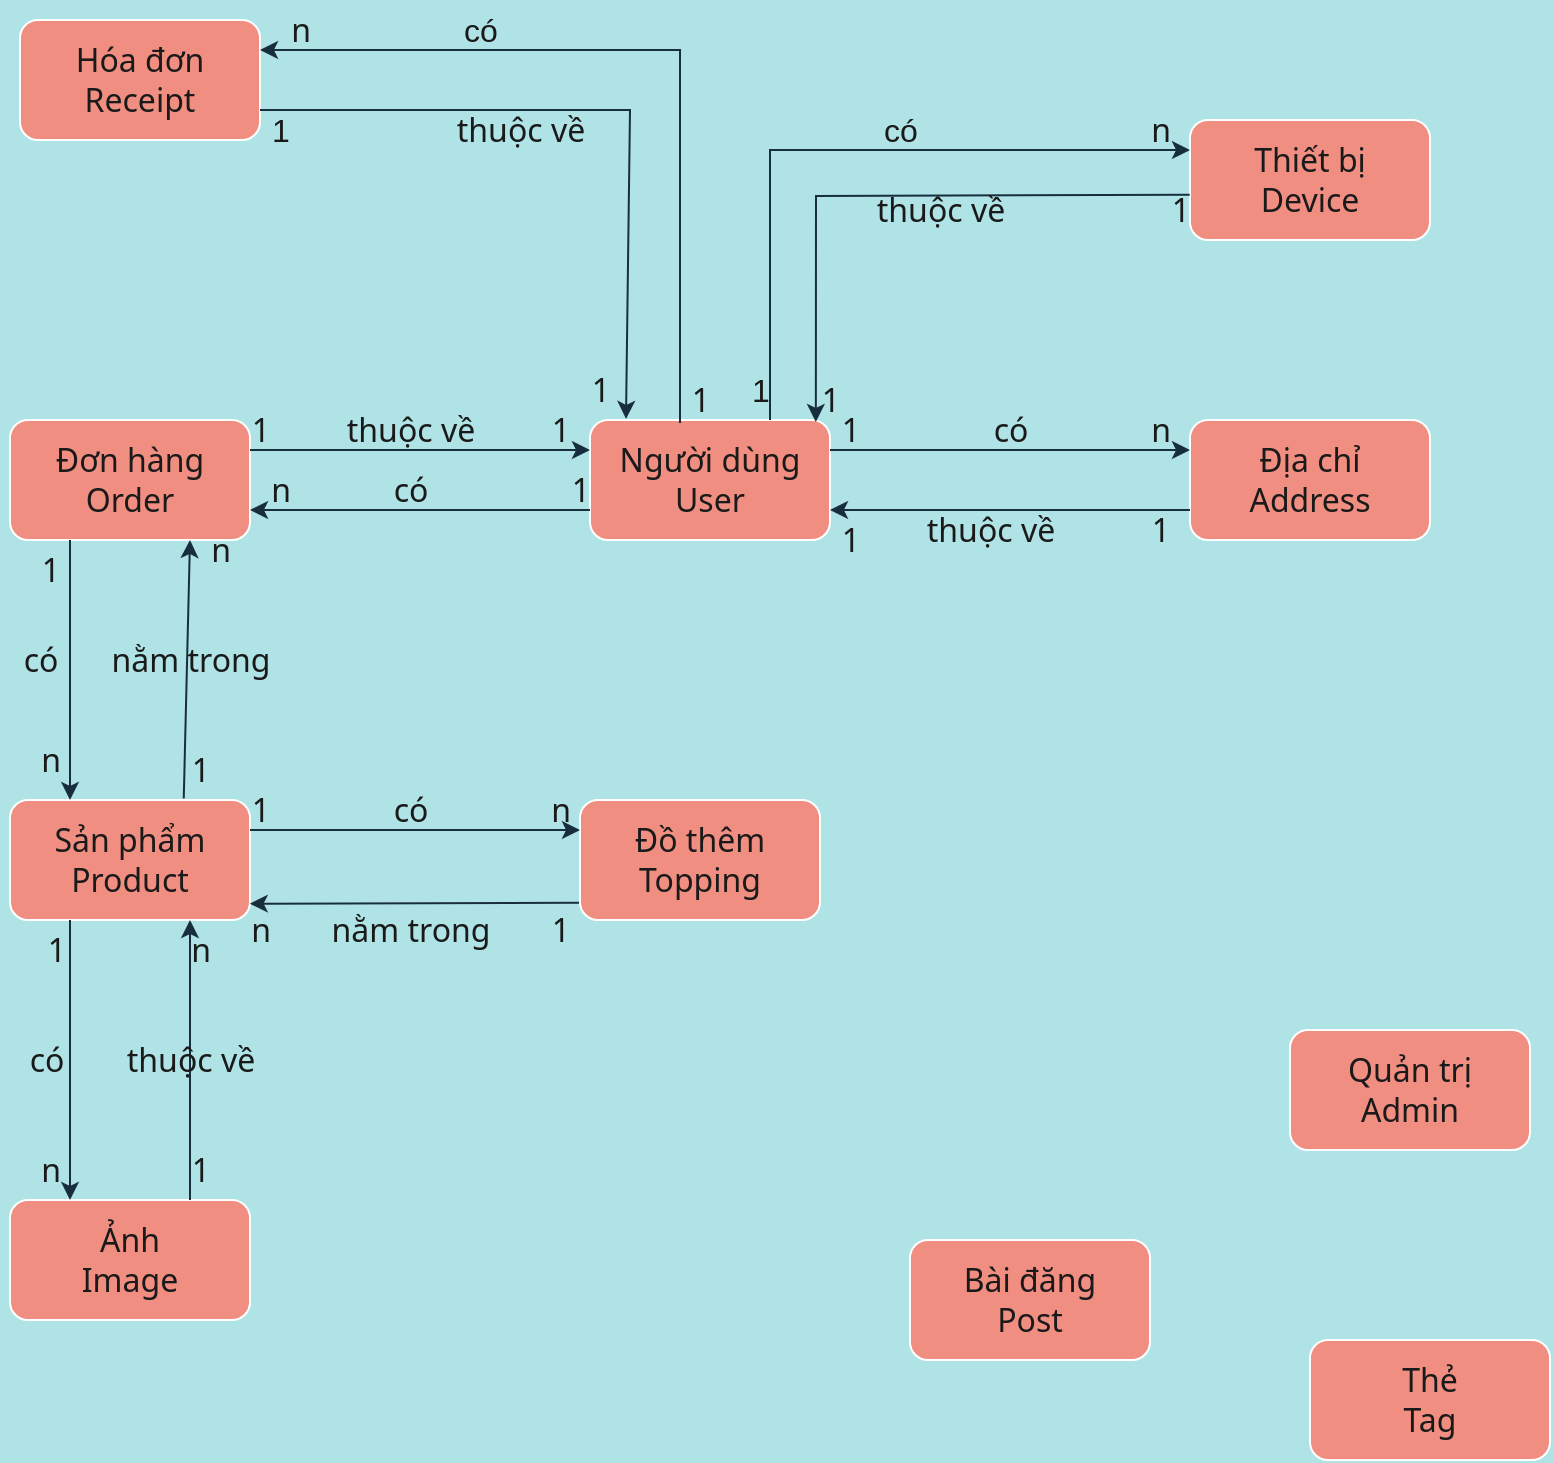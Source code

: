 <mxfile version="20.2.7" type="github">
  <diagram id="9iU1oCxTGIGdsVArA7x9" name="Trang-1">
    <mxGraphModel dx="2036" dy="726" grid="1" gridSize="10" guides="1" tooltips="1" connect="1" arrows="1" fold="1" page="1" pageScale="1" pageWidth="827" pageHeight="1169" background="#B0E3E6" math="0" shadow="0">
      <root>
        <mxCell id="0" />
        <mxCell id="1" parent="0" />
        <mxCell id="hp0mDdn3gR790WJfESx1-4" value="&lt;span style=&quot;font-family: &amp;quot;Segoe UI&amp;quot;;&quot;&gt;Người dùng&lt;br&gt;User&lt;br&gt;&lt;/span&gt;" style="rounded=1;whiteSpace=wrap;html=1;fontSize=16;fontColor=#1A1A1A;strokeColor=#FFFFFF;fillColor=#F08E81;" vertex="1" parent="1">
          <mxGeometry x="-100" y="450" width="120" height="60" as="geometry" />
        </mxCell>
        <mxCell id="hp0mDdn3gR790WJfESx1-5" value="&lt;span style=&quot;font-family: &amp;quot;Segoe UI&amp;quot;;&quot;&gt;Thiết bị&lt;br&gt;Device&lt;/span&gt;" style="rounded=1;whiteSpace=wrap;html=1;fontSize=16;fontColor=#1A1A1A;strokeColor=#FFFFFF;fillColor=#F08E81;" vertex="1" parent="1">
          <mxGeometry x="200" y="300" width="120" height="60" as="geometry" />
        </mxCell>
        <mxCell id="hp0mDdn3gR790WJfESx1-7" value="1" style="text;html=1;align=center;verticalAlign=middle;resizable=0;points=[];autosize=1;strokeColor=none;fillColor=none;fontSize=16;fontColor=#1A1A1A;" vertex="1" parent="1">
          <mxGeometry x="-30" y="420" width="30" height="30" as="geometry" />
        </mxCell>
        <mxCell id="hp0mDdn3gR790WJfESx1-9" value="" style="endArrow=classic;html=1;rounded=0;fontColor=#1A1A1A;strokeColor=#182E3E;exitX=0.75;exitY=0;exitDx=0;exitDy=0;entryX=0;entryY=0.25;entryDx=0;entryDy=0;" edge="1" parent="1" source="hp0mDdn3gR790WJfESx1-4" target="hp0mDdn3gR790WJfESx1-5">
          <mxGeometry width="50" height="50" relative="1" as="geometry">
            <mxPoint x="410" y="340" as="sourcePoint" />
            <mxPoint x="520" y="290" as="targetPoint" />
            <Array as="points">
              <mxPoint x="-10" y="315" />
            </Array>
          </mxGeometry>
        </mxCell>
        <mxCell id="hp0mDdn3gR790WJfESx1-11" value="&lt;font style=&quot;font-size: 16px;&quot;&gt;có&lt;/font&gt;" style="text;html=1;align=center;verticalAlign=middle;resizable=0;points=[];autosize=1;strokeColor=none;fillColor=none;fontColor=#1A1A1A;" vertex="1" parent="1">
          <mxGeometry x="35" y="290" width="40" height="30" as="geometry" />
        </mxCell>
        <mxCell id="hp0mDdn3gR790WJfESx1-12" value="&lt;font style=&quot;font-size: 16px;&quot;&gt;n&lt;/font&gt;" style="text;html=1;align=center;verticalAlign=middle;resizable=0;points=[];autosize=1;strokeColor=none;fillColor=none;fontSize=13;fontFamily=Segoe UI;fontColor=#1A1A1A;" vertex="1" parent="1">
          <mxGeometry x="170" y="290" width="30" height="30" as="geometry" />
        </mxCell>
        <mxCell id="hp0mDdn3gR790WJfESx1-13" value="&lt;span style=&quot;font-family: &amp;quot;Segoe UI&amp;quot;;&quot;&gt;Địa chỉ&lt;br&gt;Address&lt;/span&gt;" style="rounded=1;whiteSpace=wrap;html=1;fontSize=16;fontColor=#1A1A1A;strokeColor=#FFFFFF;fillColor=#F08E81;" vertex="1" parent="1">
          <mxGeometry x="200" y="450" width="120" height="60" as="geometry" />
        </mxCell>
        <mxCell id="hp0mDdn3gR790WJfESx1-14" value="" style="endArrow=classic;html=1;rounded=0;fontFamily=Segoe UI;fontSource=https%3A%2F%2Ffonts.googleapis.com%2Fcss%3Ffamily%3DSegoe%2BUI;fontSize=16;fontColor=#1A1A1A;strokeColor=#182E3E;exitX=1;exitY=0.25;exitDx=0;exitDy=0;entryX=0;entryY=0.25;entryDx=0;entryDy=0;" edge="1" parent="1" source="hp0mDdn3gR790WJfESx1-4" target="hp0mDdn3gR790WJfESx1-13">
          <mxGeometry width="50" height="50" relative="1" as="geometry">
            <mxPoint x="70" y="460" as="sourcePoint" />
            <mxPoint x="120" y="410" as="targetPoint" />
          </mxGeometry>
        </mxCell>
        <mxCell id="hp0mDdn3gR790WJfESx1-15" value="" style="endArrow=classic;html=1;rounded=0;fontFamily=Segoe UI;fontSource=https%3A%2F%2Ffonts.googleapis.com%2Fcss%3Ffamily%3DSegoe%2BUI;fontSize=16;fontColor=#1A1A1A;strokeColor=#182E3E;exitX=-0.001;exitY=0.622;exitDx=0;exitDy=0;entryX=0.941;entryY=0.016;entryDx=0;entryDy=0;exitPerimeter=0;entryPerimeter=0;" edge="1" parent="1" source="hp0mDdn3gR790WJfESx1-5" target="hp0mDdn3gR790WJfESx1-4">
          <mxGeometry width="50" height="50" relative="1" as="geometry">
            <mxPoint x="30" y="475.0" as="sourcePoint" />
            <mxPoint x="210" y="475.0" as="targetPoint" />
            <Array as="points">
              <mxPoint x="13" y="338" />
            </Array>
          </mxGeometry>
        </mxCell>
        <mxCell id="hp0mDdn3gR790WJfESx1-16" value="1" style="text;html=1;align=center;verticalAlign=middle;resizable=0;points=[];autosize=1;strokeColor=none;fillColor=none;fontSize=16;fontFamily=Segoe UI;fontColor=#1A1A1A;" vertex="1" parent="1">
          <mxGeometry x="180" y="330" width="30" height="30" as="geometry" />
        </mxCell>
        <mxCell id="hp0mDdn3gR790WJfESx1-17" value="1" style="text;html=1;align=center;verticalAlign=middle;resizable=0;points=[];autosize=1;strokeColor=none;fillColor=none;fontSize=16;fontFamily=Segoe UI;fontColor=#1A1A1A;" vertex="1" parent="1">
          <mxGeometry x="5" y="425" width="30" height="30" as="geometry" />
        </mxCell>
        <mxCell id="hp0mDdn3gR790WJfESx1-18" value="thuộc về" style="text;html=1;align=center;verticalAlign=middle;resizable=0;points=[];autosize=1;strokeColor=none;fillColor=none;fontSize=16;fontFamily=Segoe UI;fontColor=#1A1A1A;" vertex="1" parent="1">
          <mxGeometry x="35" y="330" width="80" height="30" as="geometry" />
        </mxCell>
        <mxCell id="hp0mDdn3gR790WJfESx1-19" value="1" style="text;html=1;align=center;verticalAlign=middle;resizable=0;points=[];autosize=1;strokeColor=none;fillColor=none;fontSize=16;fontFamily=Segoe UI;fontColor=#1A1A1A;" vertex="1" parent="1">
          <mxGeometry x="15" y="440" width="30" height="30" as="geometry" />
        </mxCell>
        <mxCell id="hp0mDdn3gR790WJfESx1-20" value="n" style="text;html=1;align=center;verticalAlign=middle;resizable=0;points=[];autosize=1;strokeColor=none;fillColor=none;fontSize=16;fontFamily=Segoe UI;fontColor=#1A1A1A;" vertex="1" parent="1">
          <mxGeometry x="170" y="440" width="30" height="30" as="geometry" />
        </mxCell>
        <mxCell id="hp0mDdn3gR790WJfESx1-21" value="" style="endArrow=classic;html=1;rounded=0;fontFamily=Segoe UI;fontSource=https%3A%2F%2Ffonts.googleapis.com%2Fcss%3Ffamily%3DSegoe%2BUI;fontSize=16;fontColor=#1A1A1A;strokeColor=#182E3E;exitX=0;exitY=0.75;exitDx=0;exitDy=0;entryX=1;entryY=0.75;entryDx=0;entryDy=0;" edge="1" parent="1" source="hp0mDdn3gR790WJfESx1-13" target="hp0mDdn3gR790WJfESx1-4">
          <mxGeometry width="50" height="50" relative="1" as="geometry">
            <mxPoint x="210" y="475.0" as="sourcePoint" />
            <mxPoint x="30" y="475.0" as="targetPoint" />
          </mxGeometry>
        </mxCell>
        <mxCell id="hp0mDdn3gR790WJfESx1-22" value="có" style="text;html=1;align=center;verticalAlign=middle;resizable=0;points=[];autosize=1;strokeColor=none;fillColor=none;fontSize=16;fontFamily=Segoe UI;fontColor=#1A1A1A;" vertex="1" parent="1">
          <mxGeometry x="90" y="440" width="40" height="30" as="geometry" />
        </mxCell>
        <mxCell id="hp0mDdn3gR790WJfESx1-23" value="1" style="text;html=1;align=center;verticalAlign=middle;resizable=0;points=[];autosize=1;strokeColor=none;fillColor=none;fontSize=16;fontFamily=Segoe UI;fontColor=#1A1A1A;" vertex="1" parent="1">
          <mxGeometry x="170" y="490" width="30" height="30" as="geometry" />
        </mxCell>
        <mxCell id="hp0mDdn3gR790WJfESx1-24" value="1" style="text;html=1;align=center;verticalAlign=middle;resizable=0;points=[];autosize=1;strokeColor=none;fillColor=none;fontSize=16;fontFamily=Segoe UI;fontColor=#1A1A1A;" vertex="1" parent="1">
          <mxGeometry x="15" y="495" width="30" height="30" as="geometry" />
        </mxCell>
        <mxCell id="hp0mDdn3gR790WJfESx1-25" value="thuộc về" style="text;html=1;align=center;verticalAlign=middle;resizable=0;points=[];autosize=1;strokeColor=none;fillColor=none;fontSize=16;fontFamily=Segoe UI;fontColor=#1A1A1A;" vertex="1" parent="1">
          <mxGeometry x="60" y="490" width="80" height="30" as="geometry" />
        </mxCell>
        <mxCell id="hp0mDdn3gR790WJfESx1-26" value="&lt;font face=&quot;Segoe UI&quot;&gt;Đơn hàng&lt;br&gt;Order&lt;/font&gt;" style="rounded=1;whiteSpace=wrap;html=1;fontSize=16;fontColor=#1A1A1A;strokeColor=#FFFFFF;fillColor=#F08E81;" vertex="1" parent="1">
          <mxGeometry x="-390" y="450" width="120" height="60" as="geometry" />
        </mxCell>
        <mxCell id="hp0mDdn3gR790WJfESx1-27" value="" style="endArrow=classic;html=1;rounded=0;fontFamily=Segoe UI;fontSource=https%3A%2F%2Ffonts.googleapis.com%2Fcss%3Ffamily%3DSegoe%2BUI;fontSize=16;fontColor=#1A1A1A;strokeColor=#182E3E;exitX=1;exitY=0.25;exitDx=0;exitDy=0;entryX=0;entryY=0.25;entryDx=0;entryDy=0;" edge="1" parent="1" source="hp0mDdn3gR790WJfESx1-26" target="hp0mDdn3gR790WJfESx1-4">
          <mxGeometry width="50" height="50" relative="1" as="geometry">
            <mxPoint x="30" y="475.0" as="sourcePoint" />
            <mxPoint x="210" y="475.0" as="targetPoint" />
          </mxGeometry>
        </mxCell>
        <mxCell id="hp0mDdn3gR790WJfESx1-28" value="1" style="text;html=1;align=center;verticalAlign=middle;resizable=0;points=[];autosize=1;strokeColor=none;fillColor=none;fontSize=16;fontFamily=Segoe UI;fontColor=#1A1A1A;" vertex="1" parent="1">
          <mxGeometry x="-280" y="440" width="30" height="30" as="geometry" />
        </mxCell>
        <mxCell id="hp0mDdn3gR790WJfESx1-29" value="1" style="text;html=1;align=center;verticalAlign=middle;resizable=0;points=[];autosize=1;strokeColor=none;fillColor=none;fontSize=16;fontFamily=Segoe UI;fontColor=#1A1A1A;" vertex="1" parent="1">
          <mxGeometry x="-130" y="440" width="30" height="30" as="geometry" />
        </mxCell>
        <mxCell id="hp0mDdn3gR790WJfESx1-30" value="thuộc về" style="text;html=1;align=center;verticalAlign=middle;resizable=0;points=[];autosize=1;strokeColor=none;fillColor=none;fontSize=16;fontFamily=Segoe UI;fontColor=#1A1A1A;" vertex="1" parent="1">
          <mxGeometry x="-230" y="440" width="80" height="30" as="geometry" />
        </mxCell>
        <mxCell id="hp0mDdn3gR790WJfESx1-31" value="" style="endArrow=classic;html=1;rounded=0;fontFamily=Segoe UI;fontSource=https%3A%2F%2Ffonts.googleapis.com%2Fcss%3Ffamily%3DSegoe%2BUI;fontSize=16;fontColor=#1A1A1A;strokeColor=#182E3E;exitX=0;exitY=0.75;exitDx=0;exitDy=0;entryX=1;entryY=0.75;entryDx=0;entryDy=0;" edge="1" parent="1" source="hp0mDdn3gR790WJfESx1-4" target="hp0mDdn3gR790WJfESx1-26">
          <mxGeometry width="50" height="50" relative="1" as="geometry">
            <mxPoint x="-100" y="530" as="sourcePoint" />
            <mxPoint x="-270" y="500" as="targetPoint" />
          </mxGeometry>
        </mxCell>
        <mxCell id="hp0mDdn3gR790WJfESx1-32" value="n" style="text;html=1;align=center;verticalAlign=middle;resizable=0;points=[];autosize=1;strokeColor=none;fillColor=none;fontSize=16;fontFamily=Segoe UI;fontColor=#1A1A1A;" vertex="1" parent="1">
          <mxGeometry x="-270" y="470" width="30" height="30" as="geometry" />
        </mxCell>
        <mxCell id="hp0mDdn3gR790WJfESx1-33" value="1" style="text;html=1;align=center;verticalAlign=middle;resizable=0;points=[];autosize=1;strokeColor=none;fillColor=none;fontSize=16;fontFamily=Segoe UI;fontColor=#1A1A1A;" vertex="1" parent="1">
          <mxGeometry x="-120" y="470" width="30" height="30" as="geometry" />
        </mxCell>
        <mxCell id="hp0mDdn3gR790WJfESx1-34" value="có" style="text;html=1;align=center;verticalAlign=middle;resizable=0;points=[];autosize=1;strokeColor=none;fillColor=none;fontSize=16;fontFamily=Segoe UI;fontColor=#1A1A1A;" vertex="1" parent="1">
          <mxGeometry x="-210" y="470" width="40" height="30" as="geometry" />
        </mxCell>
        <mxCell id="hp0mDdn3gR790WJfESx1-35" value="&lt;font face=&quot;Segoe UI&quot;&gt;Sản phẩm&lt;br&gt;Product&lt;br&gt;&lt;/font&gt;" style="rounded=1;whiteSpace=wrap;html=1;fontSize=16;fontColor=#1A1A1A;strokeColor=#FFFFFF;fillColor=#F08E81;" vertex="1" parent="1">
          <mxGeometry x="-390" y="640" width="120" height="60" as="geometry" />
        </mxCell>
        <mxCell id="hp0mDdn3gR790WJfESx1-36" value="" style="endArrow=classic;html=1;rounded=0;fontFamily=Segoe UI;fontSource=https%3A%2F%2Ffonts.googleapis.com%2Fcss%3Ffamily%3DSegoe%2BUI;fontSize=16;fontColor=#1A1A1A;strokeColor=#182E3E;exitX=0.25;exitY=1;exitDx=0;exitDy=0;entryX=0.25;entryY=0;entryDx=0;entryDy=0;" edge="1" parent="1" source="hp0mDdn3gR790WJfESx1-26" target="hp0mDdn3gR790WJfESx1-35">
          <mxGeometry width="50" height="50" relative="1" as="geometry">
            <mxPoint x="-90" y="505.0" as="sourcePoint" />
            <mxPoint x="-260" y="505.0" as="targetPoint" />
          </mxGeometry>
        </mxCell>
        <mxCell id="hp0mDdn3gR790WJfESx1-37" value="1" style="text;html=1;align=center;verticalAlign=middle;resizable=0;points=[];autosize=1;strokeColor=none;fillColor=none;fontSize=16;fontFamily=Segoe UI;fontColor=#1A1A1A;" vertex="1" parent="1">
          <mxGeometry x="-385" y="510" width="30" height="30" as="geometry" />
        </mxCell>
        <mxCell id="hp0mDdn3gR790WJfESx1-38" value="n" style="text;html=1;align=center;verticalAlign=middle;resizable=0;points=[];autosize=1;strokeColor=none;fillColor=none;fontSize=16;fontFamily=Segoe UI;fontColor=#1A1A1A;" vertex="1" parent="1">
          <mxGeometry x="-385" y="605" width="30" height="30" as="geometry" />
        </mxCell>
        <mxCell id="hp0mDdn3gR790WJfESx1-39" value="có" style="text;html=1;align=center;verticalAlign=middle;resizable=0;points=[];autosize=1;strokeColor=none;fillColor=none;fontSize=16;fontFamily=Segoe UI;fontColor=#1A1A1A;" vertex="1" parent="1">
          <mxGeometry x="-395" y="554.5" width="40" height="30" as="geometry" />
        </mxCell>
        <mxCell id="hp0mDdn3gR790WJfESx1-41" value="" style="endArrow=classic;html=1;rounded=0;fontFamily=Segoe UI;fontSource=https%3A%2F%2Ffonts.googleapis.com%2Fcss%3Ffamily%3DSegoe%2BUI;fontSize=16;fontColor=#1A1A1A;strokeColor=#182E3E;exitX=0.724;exitY=-0.013;exitDx=0;exitDy=0;entryX=0.75;entryY=1;entryDx=0;entryDy=0;exitPerimeter=0;" edge="1" parent="1" source="hp0mDdn3gR790WJfESx1-35" target="hp0mDdn3gR790WJfESx1-26">
          <mxGeometry width="50" height="50" relative="1" as="geometry">
            <mxPoint x="-305" y="640" as="sourcePoint" />
            <mxPoint x="-305" y="510" as="targetPoint" />
          </mxGeometry>
        </mxCell>
        <mxCell id="hp0mDdn3gR790WJfESx1-42" value="n" style="text;html=1;align=center;verticalAlign=middle;resizable=0;points=[];autosize=1;strokeColor=none;fillColor=none;fontSize=16;fontFamily=Segoe UI;fontColor=#1A1A1A;" vertex="1" parent="1">
          <mxGeometry x="-300" y="500" width="30" height="30" as="geometry" />
        </mxCell>
        <mxCell id="hp0mDdn3gR790WJfESx1-43" value="1" style="text;html=1;align=center;verticalAlign=middle;resizable=0;points=[];autosize=1;strokeColor=none;fillColor=none;fontSize=16;fontFamily=Segoe UI;fontColor=#1A1A1A;" vertex="1" parent="1">
          <mxGeometry x="-310" y="610" width="30" height="30" as="geometry" />
        </mxCell>
        <mxCell id="hp0mDdn3gR790WJfESx1-44" value="nằm trong" style="text;html=1;align=center;verticalAlign=middle;resizable=0;points=[];autosize=1;strokeColor=none;fillColor=none;fontSize=16;fontFamily=Segoe UI;fontColor=#1A1A1A;" vertex="1" parent="1">
          <mxGeometry x="-350" y="554.5" width="100" height="30" as="geometry" />
        </mxCell>
        <mxCell id="hp0mDdn3gR790WJfESx1-46" value="&lt;font face=&quot;Segoe UI&quot;&gt;Đồ thêm&lt;br&gt;Topping&lt;br&gt;&lt;/font&gt;" style="rounded=1;whiteSpace=wrap;html=1;fontSize=16;fontColor=#1A1A1A;strokeColor=#FFFFFF;fillColor=#F08E81;" vertex="1" parent="1">
          <mxGeometry x="-105" y="640" width="120" height="60" as="geometry" />
        </mxCell>
        <mxCell id="hp0mDdn3gR790WJfESx1-47" value="" style="endArrow=classic;html=1;rounded=0;fontFamily=Segoe UI;fontSource=https%3A%2F%2Ffonts.googleapis.com%2Fcss%3Ffamily%3DSegoe%2BUI;fontSize=16;fontColor=#1A1A1A;strokeColor=#182E3E;entryX=0;entryY=0.25;entryDx=0;entryDy=0;exitX=1;exitY=0.25;exitDx=0;exitDy=0;" edge="1" parent="1" source="hp0mDdn3gR790WJfESx1-35" target="hp0mDdn3gR790WJfESx1-46">
          <mxGeometry width="50" height="50" relative="1" as="geometry">
            <mxPoint x="-270" y="660.0" as="sourcePoint" />
            <mxPoint x="-100" y="660.0" as="targetPoint" />
          </mxGeometry>
        </mxCell>
        <mxCell id="hp0mDdn3gR790WJfESx1-48" value="1" style="text;html=1;align=center;verticalAlign=middle;resizable=0;points=[];autosize=1;strokeColor=none;fillColor=none;fontSize=16;fontFamily=Segoe UI;fontColor=#1A1A1A;" vertex="1" parent="1">
          <mxGeometry x="-280" y="630" width="30" height="30" as="geometry" />
        </mxCell>
        <mxCell id="hp0mDdn3gR790WJfESx1-49" value="n" style="text;html=1;align=center;verticalAlign=middle;resizable=0;points=[];autosize=1;strokeColor=none;fillColor=none;fontSize=16;fontFamily=Segoe UI;fontColor=#1A1A1A;" vertex="1" parent="1">
          <mxGeometry x="-130" y="630" width="30" height="30" as="geometry" />
        </mxCell>
        <mxCell id="hp0mDdn3gR790WJfESx1-50" value="có" style="text;html=1;align=center;verticalAlign=middle;resizable=0;points=[];autosize=1;strokeColor=none;fillColor=none;fontSize=16;fontFamily=Segoe UI;fontColor=#1A1A1A;" vertex="1" parent="1">
          <mxGeometry x="-210" y="630" width="40" height="30" as="geometry" />
        </mxCell>
        <mxCell id="hp0mDdn3gR790WJfESx1-51" value="" style="endArrow=classic;html=1;rounded=0;fontFamily=Segoe UI;fontSource=https%3A%2F%2Ffonts.googleapis.com%2Fcss%3Ffamily%3DSegoe%2BUI;fontSize=16;fontColor=#1A1A1A;strokeColor=#182E3E;entryX=0.999;entryY=0.864;entryDx=0;entryDy=0;entryPerimeter=0;exitX=-0.004;exitY=0.856;exitDx=0;exitDy=0;exitPerimeter=0;" edge="1" parent="1" source="hp0mDdn3gR790WJfESx1-46" target="hp0mDdn3gR790WJfESx1-35">
          <mxGeometry width="50" height="50" relative="1" as="geometry">
            <mxPoint x="-100" y="690.0" as="sourcePoint" />
            <mxPoint x="-270" y="690.0" as="targetPoint" />
          </mxGeometry>
        </mxCell>
        <mxCell id="hp0mDdn3gR790WJfESx1-52" value="n" style="text;html=1;align=center;verticalAlign=middle;resizable=0;points=[];autosize=1;strokeColor=none;fillColor=none;fontSize=16;fontFamily=Segoe UI;fontColor=#1A1A1A;" vertex="1" parent="1">
          <mxGeometry x="-280" y="690" width="30" height="30" as="geometry" />
        </mxCell>
        <mxCell id="hp0mDdn3gR790WJfESx1-53" value="1" style="text;html=1;align=center;verticalAlign=middle;resizable=0;points=[];autosize=1;strokeColor=none;fillColor=none;fontSize=16;fontFamily=Segoe UI;fontColor=#1A1A1A;" vertex="1" parent="1">
          <mxGeometry x="-130" y="690" width="30" height="30" as="geometry" />
        </mxCell>
        <mxCell id="hp0mDdn3gR790WJfESx1-54" value="nằm trong" style="text;html=1;align=center;verticalAlign=middle;resizable=0;points=[];autosize=1;strokeColor=none;fillColor=none;fontSize=16;fontFamily=Segoe UI;fontColor=#1A1A1A;" vertex="1" parent="1">
          <mxGeometry x="-240" y="690" width="100" height="30" as="geometry" />
        </mxCell>
        <mxCell id="hp0mDdn3gR790WJfESx1-55" value="&lt;font face=&quot;Segoe UI&quot;&gt;Hóa đơn&lt;br&gt;Receipt&lt;br&gt;&lt;/font&gt;" style="rounded=1;whiteSpace=wrap;html=1;fontSize=16;fontColor=#1A1A1A;strokeColor=#FFFFFF;fillColor=#F08E81;" vertex="1" parent="1">
          <mxGeometry x="-385" y="250" width="120" height="60" as="geometry" />
        </mxCell>
        <mxCell id="hp0mDdn3gR790WJfESx1-56" value="1" style="text;html=1;align=center;verticalAlign=middle;resizable=0;points=[];autosize=1;strokeColor=none;fillColor=none;fontSize=16;fontColor=#1A1A1A;" vertex="1" parent="1">
          <mxGeometry x="-270" y="290" width="30" height="30" as="geometry" />
        </mxCell>
        <mxCell id="hp0mDdn3gR790WJfESx1-57" value="" style="endArrow=classic;html=1;rounded=0;fontColor=#1A1A1A;strokeColor=#182E3E;entryX=1;entryY=0.25;entryDx=0;entryDy=0;exitX=0.375;exitY=0.026;exitDx=0;exitDy=0;exitPerimeter=0;" edge="1" parent="1" source="hp0mDdn3gR790WJfESx1-4" target="hp0mDdn3gR790WJfESx1-55">
          <mxGeometry width="50" height="50" relative="1" as="geometry">
            <mxPoint x="-56" y="450" as="sourcePoint" />
            <mxPoint x="-10" y="265" as="targetPoint" />
            <Array as="points">
              <mxPoint x="-55" y="265" />
            </Array>
          </mxGeometry>
        </mxCell>
        <mxCell id="hp0mDdn3gR790WJfESx1-58" value="&lt;font style=&quot;font-size: 16px;&quot;&gt;có&lt;/font&gt;" style="text;html=1;align=center;verticalAlign=middle;resizable=0;points=[];autosize=1;strokeColor=none;fillColor=none;fontColor=#1A1A1A;" vertex="1" parent="1">
          <mxGeometry x="-175" y="240" width="40" height="30" as="geometry" />
        </mxCell>
        <mxCell id="hp0mDdn3gR790WJfESx1-59" value="&lt;font style=&quot;font-size: 16px;&quot;&gt;n&lt;/font&gt;" style="text;html=1;align=center;verticalAlign=middle;resizable=0;points=[];autosize=1;strokeColor=none;fillColor=none;fontSize=13;fontFamily=Segoe UI;fontColor=#1A1A1A;" vertex="1" parent="1">
          <mxGeometry x="-260" y="240" width="30" height="30" as="geometry" />
        </mxCell>
        <mxCell id="hp0mDdn3gR790WJfESx1-60" value="" style="endArrow=classic;html=1;rounded=0;fontFamily=Segoe UI;fontSource=https%3A%2F%2Ffonts.googleapis.com%2Fcss%3Ffamily%3DSegoe%2BUI;fontSize=16;fontColor=#1A1A1A;strokeColor=#182E3E;exitX=1;exitY=0.75;exitDx=0;exitDy=0;entryX=0.15;entryY=-0.009;entryDx=0;entryDy=0;entryPerimeter=0;" edge="1" parent="1" source="hp0mDdn3gR790WJfESx1-55" target="hp0mDdn3gR790WJfESx1-4">
          <mxGeometry width="50" height="50" relative="1" as="geometry">
            <mxPoint x="-10.12" y="287.32" as="sourcePoint" />
            <mxPoint x="-197.08" y="400.96" as="targetPoint" />
            <Array as="points">
              <mxPoint x="-80" y="295" />
            </Array>
          </mxGeometry>
        </mxCell>
        <mxCell id="hp0mDdn3gR790WJfESx1-61" value="1" style="text;html=1;align=center;verticalAlign=middle;resizable=0;points=[];autosize=1;strokeColor=none;fillColor=none;fontSize=16;fontFamily=Segoe UI;fontColor=#1A1A1A;" vertex="1" parent="1">
          <mxGeometry x="-60" y="425" width="30" height="30" as="geometry" />
        </mxCell>
        <mxCell id="hp0mDdn3gR790WJfESx1-62" value="1" style="text;html=1;align=center;verticalAlign=middle;resizable=0;points=[];autosize=1;strokeColor=none;fillColor=none;fontSize=16;fontFamily=Segoe UI;fontColor=#1A1A1A;" vertex="1" parent="1">
          <mxGeometry x="-110" y="420" width="30" height="30" as="geometry" />
        </mxCell>
        <mxCell id="hp0mDdn3gR790WJfESx1-63" value="thuộc về" style="text;html=1;align=center;verticalAlign=middle;resizable=0;points=[];autosize=1;strokeColor=none;fillColor=none;fontSize=16;fontFamily=Segoe UI;fontColor=#1A1A1A;" vertex="1" parent="1">
          <mxGeometry x="-175" y="290" width="80" height="30" as="geometry" />
        </mxCell>
        <mxCell id="hp0mDdn3gR790WJfESx1-64" value="&lt;font face=&quot;Segoe UI&quot;&gt;Ảnh&lt;br&gt;Image&lt;/font&gt;" style="rounded=1;whiteSpace=wrap;html=1;fontSize=16;fontColor=#1A1A1A;strokeColor=#FFFFFF;fillColor=#F08E81;" vertex="1" parent="1">
          <mxGeometry x="-390" y="840" width="120" height="60" as="geometry" />
        </mxCell>
        <mxCell id="hp0mDdn3gR790WJfESx1-65" value="" style="endArrow=classic;html=1;rounded=0;fontFamily=Segoe UI;fontSource=https%3A%2F%2Ffonts.googleapis.com%2Fcss%3Ffamily%3DSegoe%2BUI;fontSize=16;fontColor=#1A1A1A;strokeColor=#182E3E;exitX=0.25;exitY=1;exitDx=0;exitDy=0;entryX=0.25;entryY=0;entryDx=0;entryDy=0;" edge="1" parent="1" source="hp0mDdn3gR790WJfESx1-35" target="hp0mDdn3gR790WJfESx1-64">
          <mxGeometry width="50" height="50" relative="1" as="geometry">
            <mxPoint x="-357.5" y="710" as="sourcePoint" />
            <mxPoint x="-357.5" y="840" as="targetPoint" />
          </mxGeometry>
        </mxCell>
        <mxCell id="hp0mDdn3gR790WJfESx1-66" value="1" style="text;html=1;align=center;verticalAlign=middle;resizable=0;points=[];autosize=1;strokeColor=none;fillColor=none;fontSize=16;fontFamily=Segoe UI;fontColor=#1A1A1A;" vertex="1" parent="1">
          <mxGeometry x="-382.5" y="700" width="30" height="30" as="geometry" />
        </mxCell>
        <mxCell id="hp0mDdn3gR790WJfESx1-67" value="n" style="text;html=1;align=center;verticalAlign=middle;resizable=0;points=[];autosize=1;strokeColor=none;fillColor=none;fontSize=16;fontFamily=Segoe UI;fontColor=#1A1A1A;" vertex="1" parent="1">
          <mxGeometry x="-385" y="810" width="30" height="30" as="geometry" />
        </mxCell>
        <mxCell id="hp0mDdn3gR790WJfESx1-68" value="có" style="text;html=1;align=center;verticalAlign=middle;resizable=0;points=[];autosize=1;strokeColor=none;fillColor=none;fontSize=16;fontFamily=Segoe UI;fontColor=#1A1A1A;" vertex="1" parent="1">
          <mxGeometry x="-392.5" y="754.5" width="40" height="30" as="geometry" />
        </mxCell>
        <mxCell id="hp0mDdn3gR790WJfESx1-69" value="" style="endArrow=classic;html=1;rounded=0;fontFamily=Segoe UI;fontSource=https%3A%2F%2Ffonts.googleapis.com%2Fcss%3Ffamily%3DSegoe%2BUI;fontSize=16;fontColor=#1A1A1A;strokeColor=#182E3E;entryX=0.75;entryY=1;entryDx=0;entryDy=0;exitX=0.75;exitY=0;exitDx=0;exitDy=0;" edge="1" parent="1" source="hp0mDdn3gR790WJfESx1-64" target="hp0mDdn3gR790WJfESx1-35">
          <mxGeometry width="50" height="50" relative="1" as="geometry">
            <mxPoint x="-300" y="840" as="sourcePoint" />
            <mxPoint x="-297.5" y="710" as="targetPoint" />
          </mxGeometry>
        </mxCell>
        <mxCell id="hp0mDdn3gR790WJfESx1-70" value="n" style="text;html=1;align=center;verticalAlign=middle;resizable=0;points=[];autosize=1;strokeColor=none;fillColor=none;fontSize=16;fontFamily=Segoe UI;fontColor=#1A1A1A;" vertex="1" parent="1">
          <mxGeometry x="-310" y="700" width="30" height="30" as="geometry" />
        </mxCell>
        <mxCell id="hp0mDdn3gR790WJfESx1-71" value="1" style="text;html=1;align=center;verticalAlign=middle;resizable=0;points=[];autosize=1;strokeColor=none;fillColor=none;fontSize=16;fontFamily=Segoe UI;fontColor=#1A1A1A;" vertex="1" parent="1">
          <mxGeometry x="-310" y="810" width="30" height="30" as="geometry" />
        </mxCell>
        <mxCell id="hp0mDdn3gR790WJfESx1-72" value="thuộc về" style="text;html=1;align=center;verticalAlign=middle;resizable=0;points=[];autosize=1;strokeColor=none;fillColor=none;fontSize=16;fontFamily=Segoe UI;fontColor=#1A1A1A;" vertex="1" parent="1">
          <mxGeometry x="-340" y="755" width="80" height="30" as="geometry" />
        </mxCell>
        <mxCell id="hp0mDdn3gR790WJfESx1-73" value="&lt;font face=&quot;Segoe UI&quot;&gt;Quản trị&lt;br&gt;Admin&lt;br&gt;&lt;/font&gt;" style="rounded=1;whiteSpace=wrap;html=1;fontSize=16;fontColor=#1A1A1A;strokeColor=#FFFFFF;fillColor=#F08E81;" vertex="1" parent="1">
          <mxGeometry x="250" y="755" width="120" height="60" as="geometry" />
        </mxCell>
        <mxCell id="hp0mDdn3gR790WJfESx1-74" value="&lt;font face=&quot;Segoe UI&quot;&gt;Bài đăng&lt;br&gt;Post&lt;br&gt;&lt;/font&gt;" style="rounded=1;whiteSpace=wrap;html=1;fontSize=16;fontColor=#1A1A1A;strokeColor=#FFFFFF;fillColor=#F08E81;" vertex="1" parent="1">
          <mxGeometry x="60" y="860" width="120" height="60" as="geometry" />
        </mxCell>
        <mxCell id="hp0mDdn3gR790WJfESx1-75" value="&lt;font face=&quot;Segoe UI&quot;&gt;Thẻ&lt;br&gt;Tag&lt;br&gt;&lt;/font&gt;" style="rounded=1;whiteSpace=wrap;html=1;fontSize=16;fontColor=#1A1A1A;strokeColor=#FFFFFF;fillColor=#F08E81;" vertex="1" parent="1">
          <mxGeometry x="260" y="910" width="120" height="60" as="geometry" />
        </mxCell>
      </root>
    </mxGraphModel>
  </diagram>
</mxfile>
